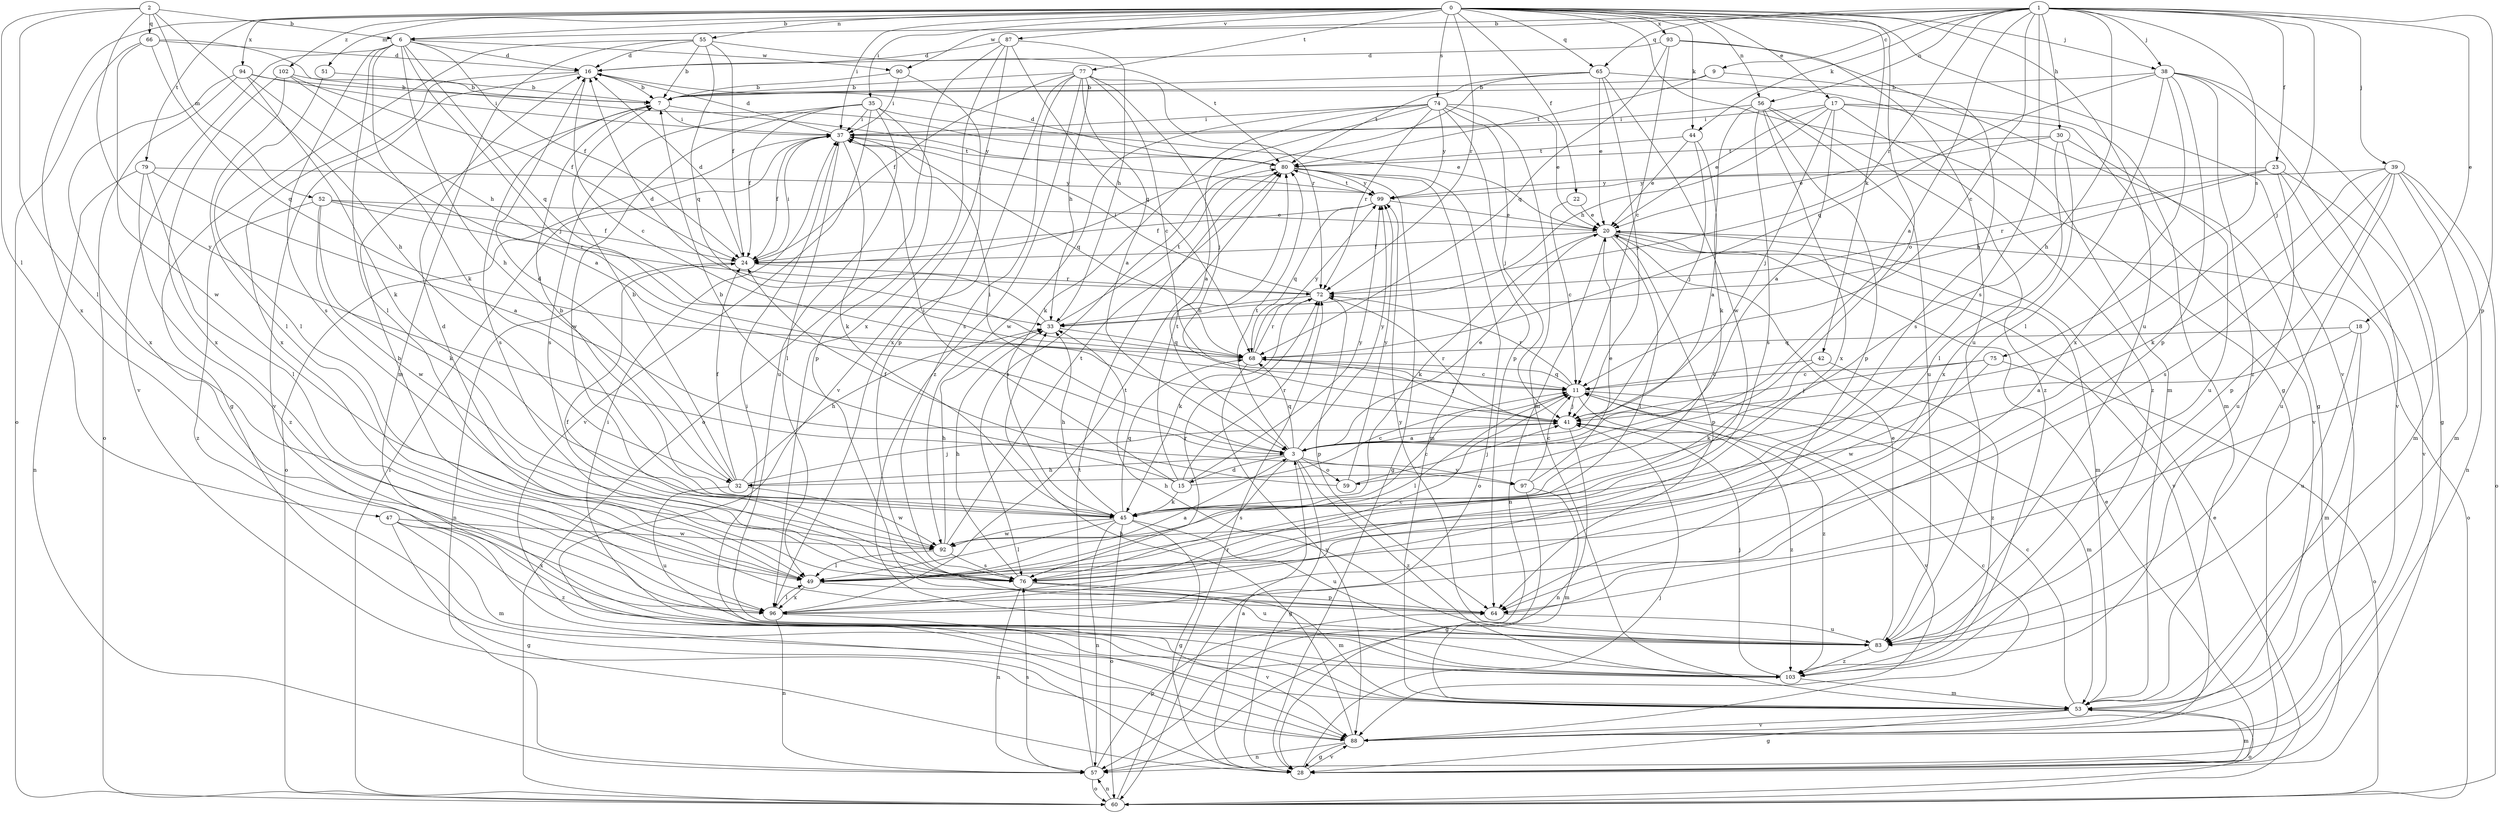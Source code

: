 strict digraph  {
0;
1;
2;
3;
6;
7;
9;
11;
15;
16;
17;
18;
20;
22;
23;
24;
28;
30;
32;
33;
35;
37;
38;
39;
41;
42;
44;
45;
47;
49;
51;
52;
53;
55;
56;
57;
59;
60;
64;
65;
66;
68;
72;
74;
75;
76;
77;
79;
80;
83;
87;
88;
90;
92;
93;
94;
96;
97;
99;
102;
103;
0 -> 6  [label=b];
0 -> 17  [label=e];
0 -> 22  [label=f];
0 -> 28  [label=g];
0 -> 35  [label=i];
0 -> 37  [label=i];
0 -> 38  [label=j];
0 -> 42  [label=k];
0 -> 44  [label=k];
0 -> 51  [label=m];
0 -> 55  [label=n];
0 -> 56  [label=n];
0 -> 59  [label=o];
0 -> 65  [label=q];
0 -> 72  [label=r];
0 -> 74  [label=s];
0 -> 77  [label=t];
0 -> 79  [label=t];
0 -> 83  [label=u];
0 -> 87  [label=v];
0 -> 88  [label=v];
0 -> 93  [label=x];
0 -> 94  [label=x];
0 -> 96  [label=x];
0 -> 102  [label=z];
1 -> 3  [label=a];
1 -> 6  [label=b];
1 -> 9  [label=c];
1 -> 11  [label=c];
1 -> 18  [label=e];
1 -> 23  [label=f];
1 -> 30  [label=h];
1 -> 32  [label=h];
1 -> 38  [label=j];
1 -> 39  [label=j];
1 -> 41  [label=j];
1 -> 44  [label=k];
1 -> 56  [label=n];
1 -> 64  [label=p];
1 -> 65  [label=q];
1 -> 72  [label=r];
1 -> 75  [label=s];
1 -> 76  [label=s];
1 -> 90  [label=w];
2 -> 6  [label=b];
2 -> 32  [label=h];
2 -> 47  [label=l];
2 -> 49  [label=l];
2 -> 52  [label=m];
2 -> 66  [label=q];
2 -> 97  [label=y];
3 -> 15  [label=d];
3 -> 20  [label=e];
3 -> 28  [label=g];
3 -> 32  [label=h];
3 -> 37  [label=i];
3 -> 59  [label=o];
3 -> 68  [label=q];
3 -> 76  [label=s];
3 -> 80  [label=t];
3 -> 97  [label=y];
3 -> 99  [label=y];
3 -> 103  [label=z];
6 -> 16  [label=d];
6 -> 24  [label=f];
6 -> 32  [label=h];
6 -> 41  [label=j];
6 -> 45  [label=k];
6 -> 49  [label=l];
6 -> 68  [label=q];
6 -> 76  [label=s];
6 -> 88  [label=v];
6 -> 90  [label=w];
7 -> 37  [label=i];
7 -> 76  [label=s];
7 -> 99  [label=y];
9 -> 7  [label=b];
9 -> 76  [label=s];
9 -> 80  [label=t];
11 -> 41  [label=j];
11 -> 49  [label=l];
11 -> 53  [label=m];
11 -> 68  [label=q];
11 -> 72  [label=r];
11 -> 88  [label=v];
11 -> 103  [label=z];
15 -> 7  [label=b];
15 -> 11  [label=c];
15 -> 37  [label=i];
15 -> 45  [label=k];
15 -> 72  [label=r];
15 -> 80  [label=t];
15 -> 99  [label=y];
16 -> 7  [label=b];
16 -> 11  [label=c];
16 -> 88  [label=v];
16 -> 96  [label=x];
17 -> 3  [label=a];
17 -> 20  [label=e];
17 -> 33  [label=h];
17 -> 37  [label=i];
17 -> 41  [label=j];
17 -> 53  [label=m];
17 -> 88  [label=v];
17 -> 103  [label=z];
18 -> 3  [label=a];
18 -> 53  [label=m];
18 -> 68  [label=q];
18 -> 83  [label=u];
20 -> 24  [label=f];
20 -> 45  [label=k];
20 -> 49  [label=l];
20 -> 53  [label=m];
20 -> 57  [label=n];
20 -> 60  [label=o];
20 -> 64  [label=p];
20 -> 88  [label=v];
22 -> 11  [label=c];
22 -> 20  [label=e];
23 -> 33  [label=h];
23 -> 53  [label=m];
23 -> 72  [label=r];
23 -> 83  [label=u];
23 -> 88  [label=v];
23 -> 99  [label=y];
24 -> 16  [label=d];
24 -> 37  [label=i];
24 -> 57  [label=n];
24 -> 72  [label=r];
28 -> 3  [label=a];
28 -> 20  [label=e];
28 -> 41  [label=j];
28 -> 53  [label=m];
28 -> 88  [label=v];
30 -> 20  [label=e];
30 -> 49  [label=l];
30 -> 80  [label=t];
30 -> 83  [label=u];
30 -> 96  [label=x];
32 -> 7  [label=b];
32 -> 16  [label=d];
32 -> 24  [label=f];
32 -> 33  [label=h];
32 -> 41  [label=j];
32 -> 83  [label=u];
32 -> 92  [label=w];
33 -> 16  [label=d];
33 -> 68  [label=q];
33 -> 80  [label=t];
35 -> 20  [label=e];
35 -> 24  [label=f];
35 -> 37  [label=i];
35 -> 64  [label=p];
35 -> 76  [label=s];
35 -> 83  [label=u];
35 -> 88  [label=v];
35 -> 92  [label=w];
37 -> 16  [label=d];
37 -> 24  [label=f];
37 -> 45  [label=k];
37 -> 49  [label=l];
37 -> 60  [label=o];
37 -> 68  [label=q];
37 -> 80  [label=t];
38 -> 7  [label=b];
38 -> 28  [label=g];
38 -> 49  [label=l];
38 -> 64  [label=p];
38 -> 68  [label=q];
38 -> 88  [label=v];
38 -> 96  [label=x];
38 -> 103  [label=z];
39 -> 45  [label=k];
39 -> 53  [label=m];
39 -> 57  [label=n];
39 -> 60  [label=o];
39 -> 64  [label=p];
39 -> 76  [label=s];
39 -> 83  [label=u];
39 -> 99  [label=y];
41 -> 3  [label=a];
41 -> 57  [label=n];
41 -> 72  [label=r];
41 -> 103  [label=z];
42 -> 11  [label=c];
42 -> 45  [label=k];
42 -> 103  [label=z];
44 -> 3  [label=a];
44 -> 20  [label=e];
44 -> 41  [label=j];
44 -> 80  [label=t];
45 -> 7  [label=b];
45 -> 11  [label=c];
45 -> 28  [label=g];
45 -> 33  [label=h];
45 -> 49  [label=l];
45 -> 57  [label=n];
45 -> 60  [label=o];
45 -> 68  [label=q];
45 -> 83  [label=u];
45 -> 92  [label=w];
47 -> 28  [label=g];
47 -> 53  [label=m];
47 -> 92  [label=w];
47 -> 96  [label=x];
47 -> 103  [label=z];
49 -> 3  [label=a];
49 -> 83  [label=u];
49 -> 96  [label=x];
51 -> 7  [label=b];
51 -> 49  [label=l];
52 -> 20  [label=e];
52 -> 24  [label=f];
52 -> 45  [label=k];
52 -> 72  [label=r];
52 -> 92  [label=w];
52 -> 103  [label=z];
53 -> 11  [label=c];
53 -> 28  [label=g];
53 -> 37  [label=i];
53 -> 60  [label=o];
53 -> 88  [label=v];
55 -> 7  [label=b];
55 -> 16  [label=d];
55 -> 24  [label=f];
55 -> 28  [label=g];
55 -> 53  [label=m];
55 -> 68  [label=q];
55 -> 80  [label=t];
56 -> 37  [label=i];
56 -> 45  [label=k];
56 -> 64  [label=p];
56 -> 76  [label=s];
56 -> 83  [label=u];
56 -> 96  [label=x];
56 -> 103  [label=z];
57 -> 60  [label=o];
57 -> 64  [label=p];
57 -> 76  [label=s];
57 -> 80  [label=t];
59 -> 24  [label=f];
59 -> 41  [label=j];
59 -> 99  [label=y];
60 -> 20  [label=e];
60 -> 37  [label=i];
60 -> 57  [label=n];
60 -> 72  [label=r];
64 -> 7  [label=b];
64 -> 83  [label=u];
65 -> 7  [label=b];
65 -> 20  [label=e];
65 -> 24  [label=f];
65 -> 41  [label=j];
65 -> 53  [label=m];
65 -> 80  [label=t];
65 -> 92  [label=w];
66 -> 16  [label=d];
66 -> 60  [label=o];
66 -> 68  [label=q];
66 -> 80  [label=t];
66 -> 92  [label=w];
68 -> 11  [label=c];
68 -> 41  [label=j];
68 -> 72  [label=r];
68 -> 88  [label=v];
68 -> 99  [label=y];
72 -> 33  [label=h];
72 -> 37  [label=i];
72 -> 45  [label=k];
72 -> 64  [label=p];
74 -> 3  [label=a];
74 -> 20  [label=e];
74 -> 37  [label=i];
74 -> 41  [label=j];
74 -> 45  [label=k];
74 -> 53  [label=m];
74 -> 64  [label=p];
74 -> 72  [label=r];
74 -> 92  [label=w];
74 -> 99  [label=y];
75 -> 11  [label=c];
75 -> 41  [label=j];
75 -> 60  [label=o];
75 -> 92  [label=w];
76 -> 16  [label=d];
76 -> 24  [label=f];
76 -> 33  [label=h];
76 -> 53  [label=m];
76 -> 57  [label=n];
76 -> 64  [label=p];
76 -> 72  [label=r];
77 -> 3  [label=a];
77 -> 7  [label=b];
77 -> 11  [label=c];
77 -> 24  [label=f];
77 -> 33  [label=h];
77 -> 41  [label=j];
77 -> 72  [label=r];
77 -> 76  [label=s];
77 -> 96  [label=x];
77 -> 103  [label=z];
79 -> 3  [label=a];
79 -> 49  [label=l];
79 -> 57  [label=n];
79 -> 99  [label=y];
79 -> 103  [label=z];
80 -> 16  [label=d];
80 -> 28  [label=g];
80 -> 53  [label=m];
80 -> 60  [label=o];
80 -> 76  [label=s];
80 -> 99  [label=y];
83 -> 20  [label=e];
83 -> 33  [label=h];
83 -> 99  [label=y];
83 -> 103  [label=z];
87 -> 16  [label=d];
87 -> 33  [label=h];
87 -> 60  [label=o];
87 -> 68  [label=q];
87 -> 88  [label=v];
87 -> 96  [label=x];
88 -> 11  [label=c];
88 -> 28  [label=g];
88 -> 33  [label=h];
88 -> 57  [label=n];
90 -> 7  [label=b];
90 -> 37  [label=i];
90 -> 64  [label=p];
92 -> 33  [label=h];
92 -> 49  [label=l];
92 -> 76  [label=s];
92 -> 80  [label=t];
93 -> 11  [label=c];
93 -> 16  [label=d];
93 -> 28  [label=g];
93 -> 68  [label=q];
93 -> 83  [label=u];
94 -> 3  [label=a];
94 -> 7  [label=b];
94 -> 37  [label=i];
94 -> 45  [label=k];
94 -> 60  [label=o];
94 -> 96  [label=x];
96 -> 11  [label=c];
96 -> 49  [label=l];
96 -> 57  [label=n];
96 -> 80  [label=t];
96 -> 88  [label=v];
97 -> 11  [label=c];
97 -> 20  [label=e];
97 -> 28  [label=g];
97 -> 53  [label=m];
99 -> 20  [label=e];
99 -> 24  [label=f];
99 -> 68  [label=q];
99 -> 80  [label=t];
102 -> 7  [label=b];
102 -> 24  [label=f];
102 -> 33  [label=h];
102 -> 49  [label=l];
102 -> 96  [label=x];
103 -> 37  [label=i];
103 -> 41  [label=j];
103 -> 53  [label=m];
}

